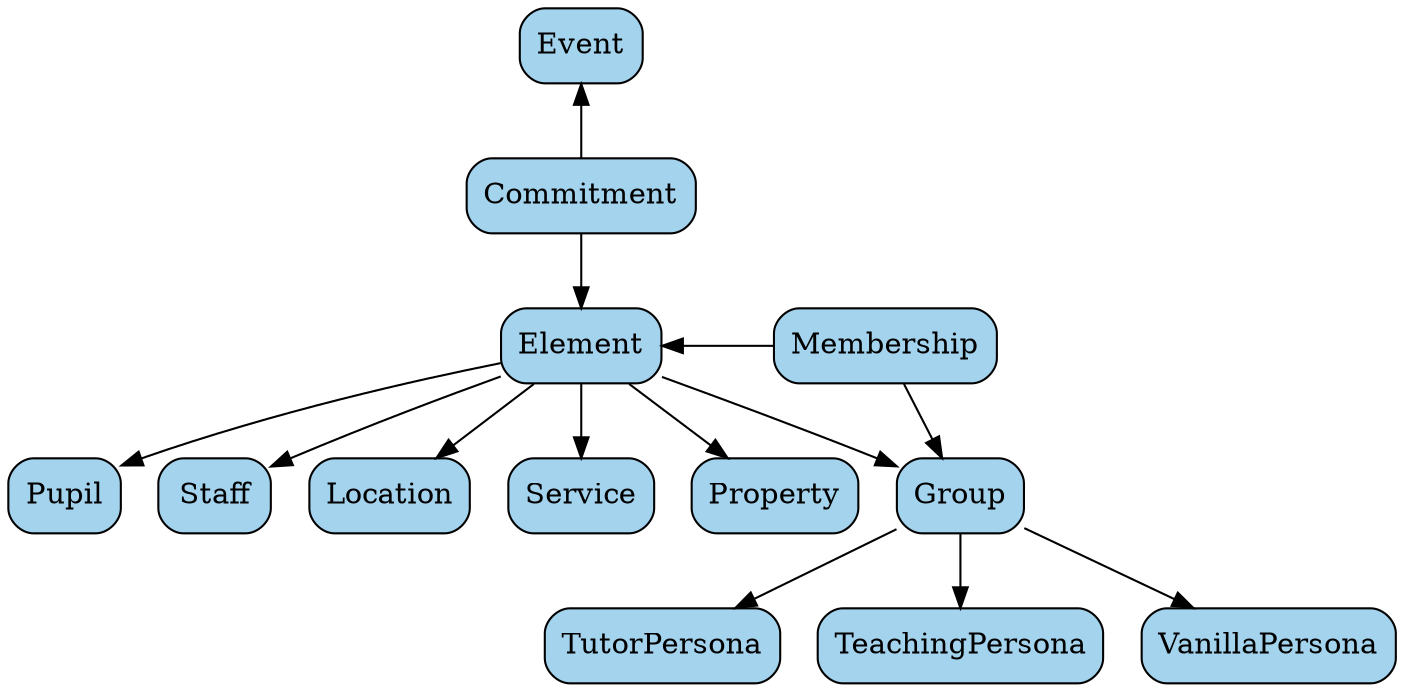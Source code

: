 digraph models {
  rankdir=TB;
  node [shape=box, style="filled,rounded", fillcolor=lightskyblue2];

    "Element"       -> "Pupil";
    "Element"       -> "Staff";
    "Element"       -> "Location";
    "Element"       -> "Service";
    "Element"       -> "Property";
    "Element"       -> "Group";
    "Membership"    -> "Group";
    "Element"       -> "Membership" [dir=back];
    "Group"         -> "TutorPersona";
    "Group"         -> "TeachingPersona";
    "Group"         -> "VanillaPersona";
    "Commitment"    -> "Element";
    "Event"         -> "Commitment" [dir=back];
    {rank=same; "Element"; "Membership"; }
    {rank=same; "Pupil"; "Staff"; "Location"; "Service"; "Property"; "Group";}
}